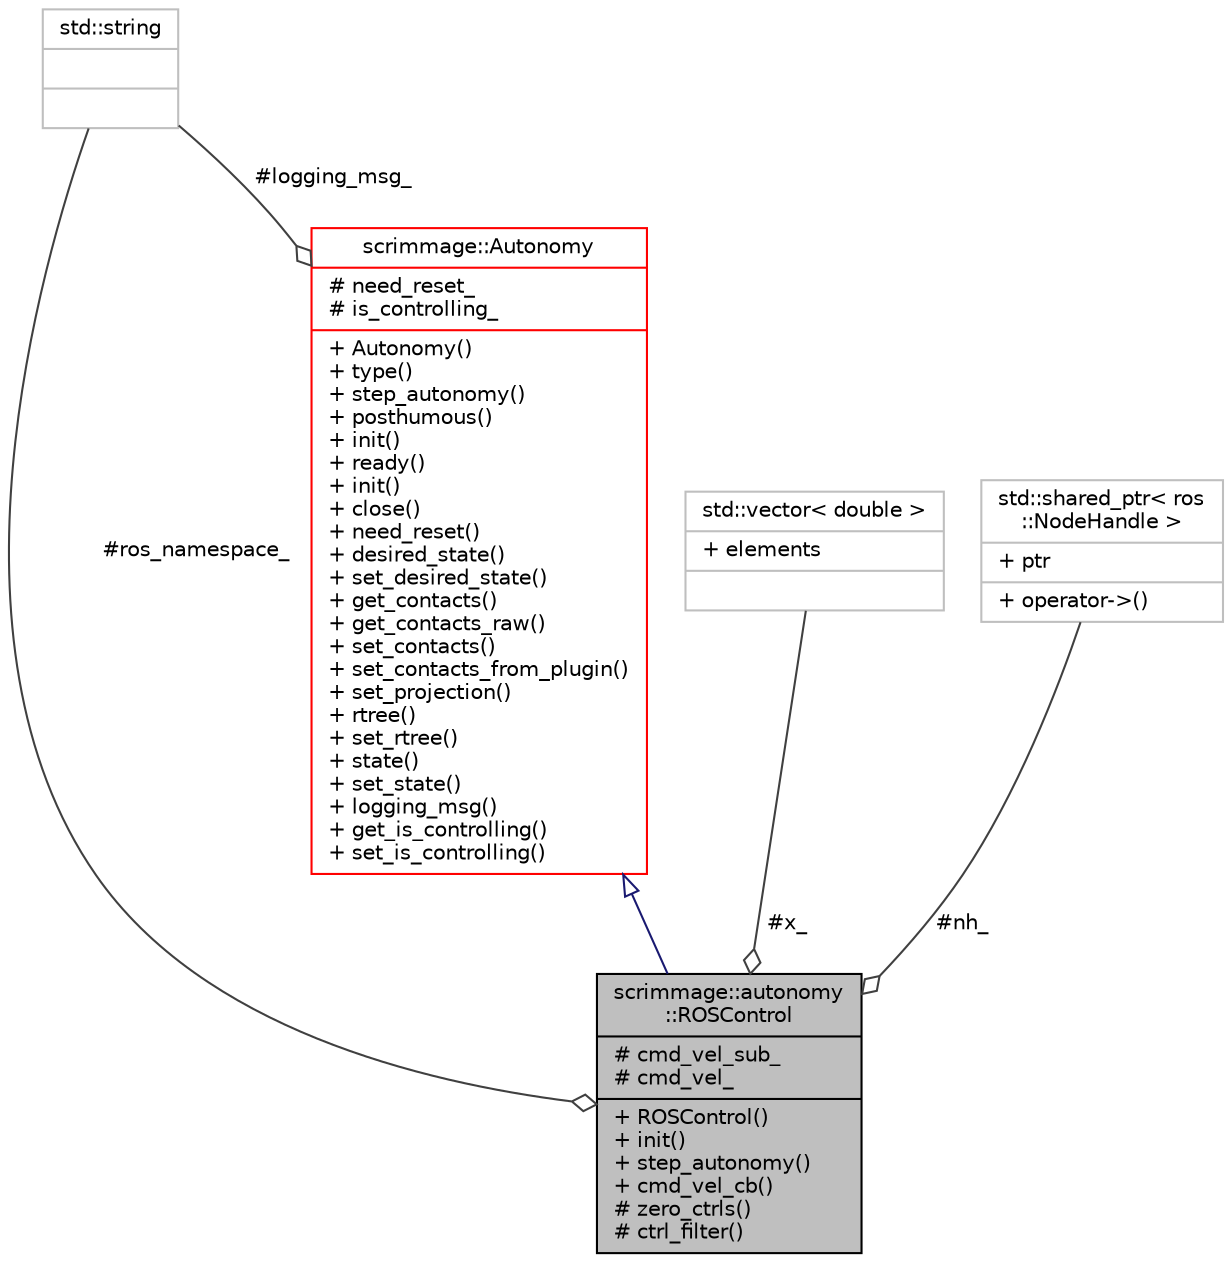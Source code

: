 digraph "scrimmage::autonomy::ROSControl"
{
 // LATEX_PDF_SIZE
  edge [fontname="Helvetica",fontsize="10",labelfontname="Helvetica",labelfontsize="10"];
  node [fontname="Helvetica",fontsize="10",shape=record];
  Node1 [label="{scrimmage::autonomy\l::ROSControl\n|# cmd_vel_sub_\l# cmd_vel_\l|+ ROSControl()\l+ init()\l+ step_autonomy()\l+ cmd_vel_cb()\l# zero_ctrls()\l# ctrl_filter()\l}",height=0.2,width=0.4,color="black", fillcolor="grey75", style="filled", fontcolor="black",tooltip=" "];
  Node2 -> Node1 [dir="back",color="midnightblue",fontsize="10",style="solid",arrowtail="onormal",fontname="Helvetica"];
  Node2 [label="{scrimmage::Autonomy\n|# need_reset_\l# is_controlling_\l|+ Autonomy()\l+ type()\l+ step_autonomy()\l+ posthumous()\l+ init()\l+ ready()\l+ init()\l+ close()\l+ need_reset()\l+ desired_state()\l+ set_desired_state()\l+ get_contacts()\l+ get_contacts_raw()\l+ set_contacts()\l+ set_contacts_from_plugin()\l+ set_projection()\l+ rtree()\l+ set_rtree()\l+ state()\l+ set_state()\l+ logging_msg()\l+ get_is_controlling()\l+ set_is_controlling()\l}",height=0.2,width=0.4,color="red", fillcolor="white", style="filled",URL="$classscrimmage_1_1Autonomy.html",tooltip=" "];
  Node6 -> Node2 [color="grey25",fontsize="10",style="solid",label=" #logging_msg_" ,arrowhead="odiamond",fontname="Helvetica"];
  Node6 [label="{std::string\n||}",height=0.2,width=0.4,color="grey75", fillcolor="white", style="filled",tooltip="STL class."];
  Node6 -> Node1 [color="grey25",fontsize="10",style="solid",label=" #ros_namespace_" ,arrowhead="odiamond",fontname="Helvetica"];
  Node34 -> Node1 [color="grey25",fontsize="10",style="solid",label=" #x_" ,arrowhead="odiamond",fontname="Helvetica"];
  Node34 [label="{std::vector\< double \>\n|+ elements\l|}",height=0.2,width=0.4,color="grey75", fillcolor="white", style="filled",tooltip=" "];
  Node93 -> Node1 [color="grey25",fontsize="10",style="solid",label=" #nh_" ,arrowhead="odiamond",fontname="Helvetica"];
  Node93 [label="{std::shared_ptr\< ros\l::NodeHandle \>\n|+ ptr\l|+ operator-\>()\l}",height=0.2,width=0.4,color="grey75", fillcolor="white", style="filled",tooltip=" "];
}
